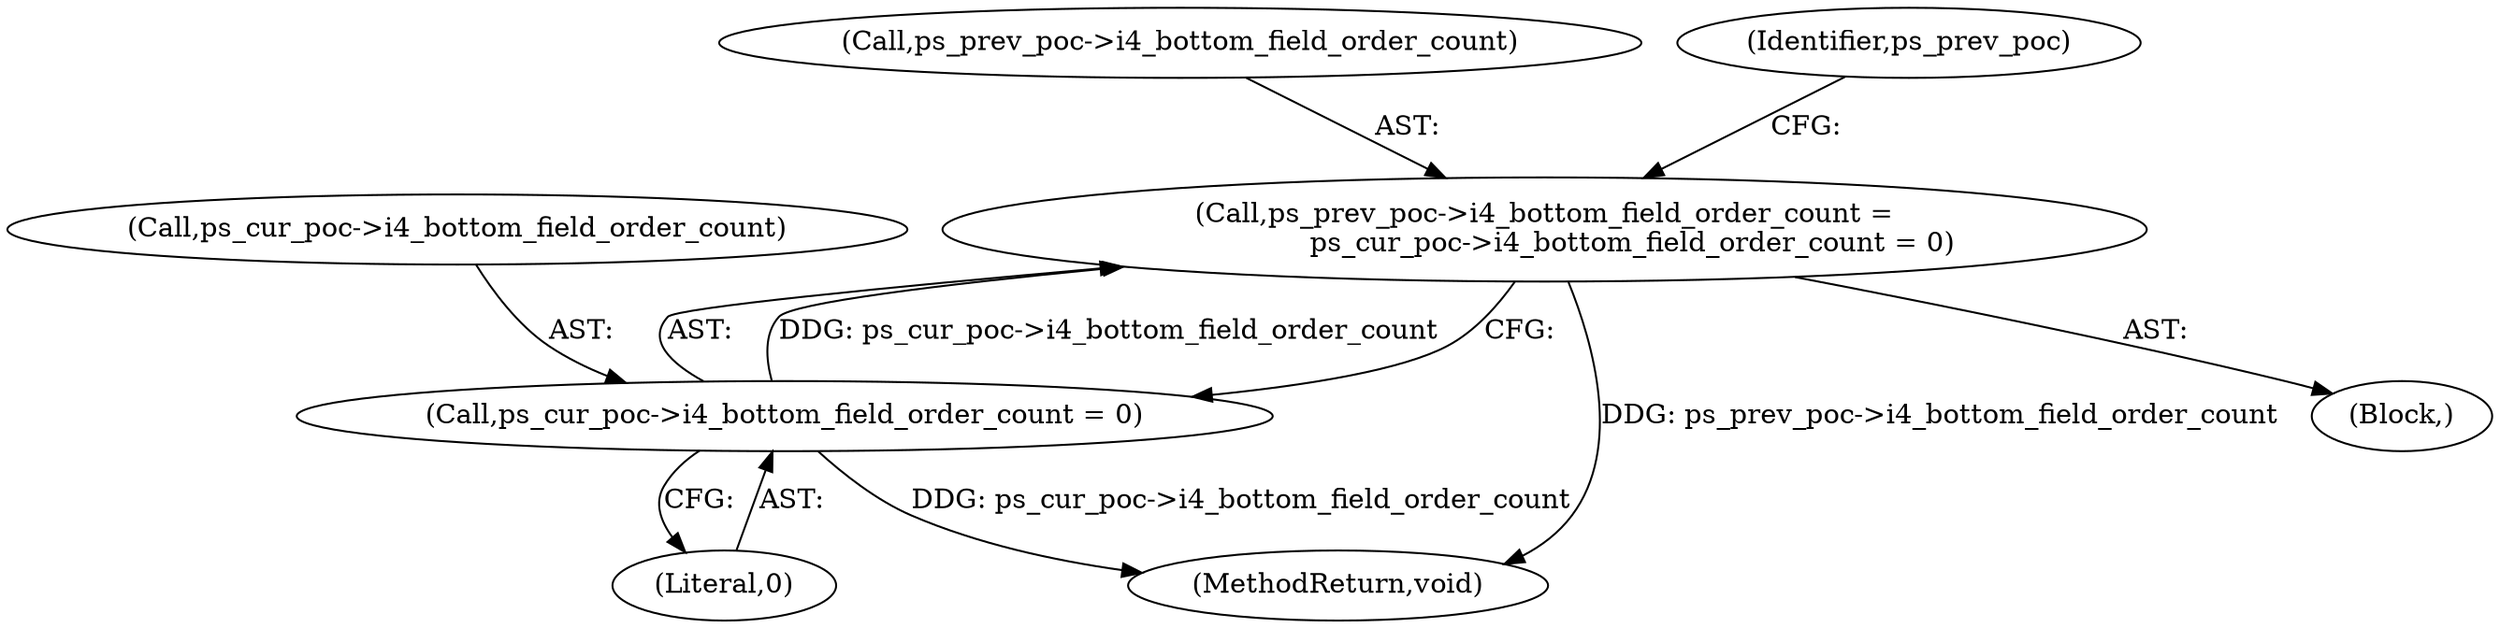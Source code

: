 digraph "0_Android_cc676ebd95247646e67907ccab150fb77a847335@pointer" {
"1000580" [label="(Call,ps_prev_poc->i4_bottom_field_order_count =\n                    ps_cur_poc->i4_bottom_field_order_count = 0)"];
"1000584" [label="(Call,ps_cur_poc->i4_bottom_field_order_count = 0)"];
"1000585" [label="(Call,ps_cur_poc->i4_bottom_field_order_count)"];
"1000963" [label="(MethodReturn,void)"];
"1000588" [label="(Literal,0)"];
"1000581" [label="(Call,ps_prev_poc->i4_bottom_field_order_count)"];
"1000580" [label="(Call,ps_prev_poc->i4_bottom_field_order_count =\n                    ps_cur_poc->i4_bottom_field_order_count = 0)"];
"1000121" [label="(Block,)"];
"1000591" [label="(Identifier,ps_prev_poc)"];
"1000584" [label="(Call,ps_cur_poc->i4_bottom_field_order_count = 0)"];
"1000580" -> "1000121"  [label="AST: "];
"1000580" -> "1000584"  [label="CFG: "];
"1000581" -> "1000580"  [label="AST: "];
"1000584" -> "1000580"  [label="AST: "];
"1000591" -> "1000580"  [label="CFG: "];
"1000580" -> "1000963"  [label="DDG: ps_prev_poc->i4_bottom_field_order_count"];
"1000584" -> "1000580"  [label="DDG: ps_cur_poc->i4_bottom_field_order_count"];
"1000584" -> "1000588"  [label="CFG: "];
"1000585" -> "1000584"  [label="AST: "];
"1000588" -> "1000584"  [label="AST: "];
"1000584" -> "1000963"  [label="DDG: ps_cur_poc->i4_bottom_field_order_count"];
}
